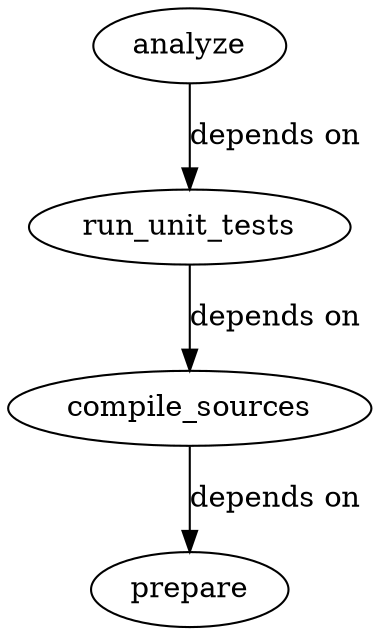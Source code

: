 digraph G {
   "run_unit_tests" -> "compile_sources" [ label="depends on" ];
   "analyze" -> "run_unit_tests" [ label="depends on" ];
   "compile_sources" -> "prepare" [ label="depends on" ]
 }

